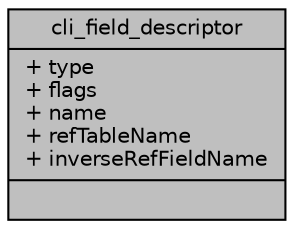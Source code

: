 digraph "cli_field_descriptor"
{
 // INTERACTIVE_SVG=YES
 // LATEX_PDF_SIZE
  edge [fontname="Helvetica",fontsize="10",labelfontname="Helvetica",labelfontsize="10"];
  node [fontname="Helvetica",fontsize="10",shape=record];
  Node1 [label="{cli_field_descriptor\n|+ type\l+ flags\l+ name\l+ refTableName\l+ inverseRefFieldName\l|}",height=0.2,width=0.4,color="black", fillcolor="grey75", style="filled", fontcolor="black",tooltip=" "];
}
